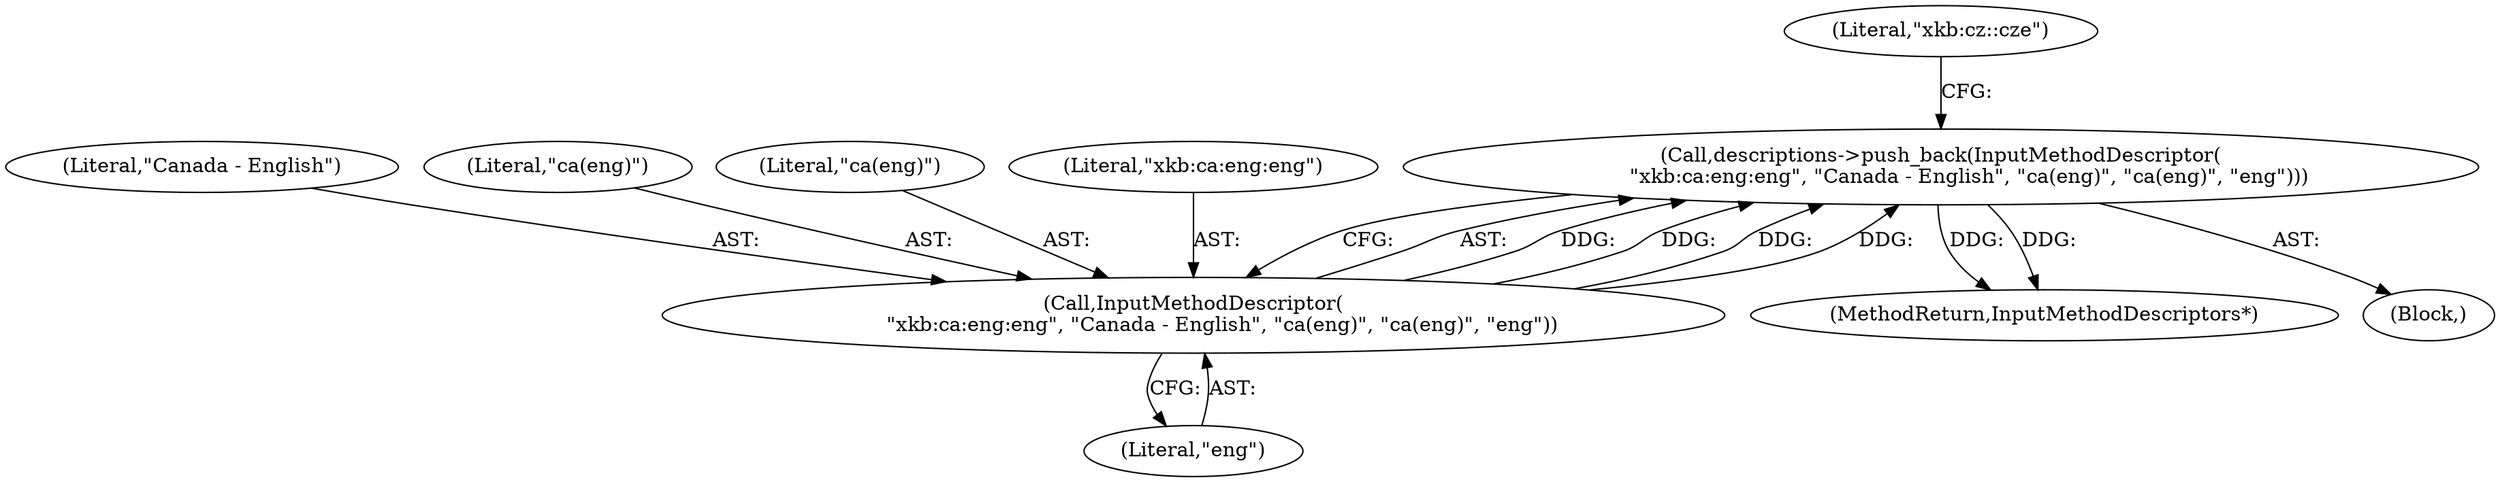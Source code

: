 digraph "1_Chrome_dc7b094a338c6c521f918f478e993f0f74bbea0d_12@del" {
"1000383" [label="(Call,descriptions->push_back(InputMethodDescriptor(\n         \"xkb:ca:eng:eng\", \"Canada - English\", \"ca(eng)\", \"ca(eng)\", \"eng\")))"];
"1000384" [label="(Call,InputMethodDescriptor(\n         \"xkb:ca:eng:eng\", \"Canada - English\", \"ca(eng)\", \"ca(eng)\", \"eng\"))"];
"1000383" [label="(Call,descriptions->push_back(InputMethodDescriptor(\n         \"xkb:ca:eng:eng\", \"Canada - English\", \"ca(eng)\", \"ca(eng)\", \"eng\")))"];
"1000386" [label="(Literal,\"Canada - English\")"];
"1000389" [label="(Literal,\"eng\")"];
"1000581" [label="(MethodReturn,InputMethodDescriptors*)"];
"1000387" [label="(Literal,\"ca(eng)\")"];
"1000388" [label="(Literal,\"ca(eng)\")"];
"1000385" [label="(Literal,\"xkb:ca:eng:eng\")"];
"1000392" [label="(Literal,\"xkb:cz::cze\")"];
"1000384" [label="(Call,InputMethodDescriptor(\n         \"xkb:ca:eng:eng\", \"Canada - English\", \"ca(eng)\", \"ca(eng)\", \"eng\"))"];
"1000101" [label="(Block,)"];
"1000383" -> "1000101"  [label="AST: "];
"1000383" -> "1000384"  [label="CFG: "];
"1000384" -> "1000383"  [label="AST: "];
"1000392" -> "1000383"  [label="CFG: "];
"1000383" -> "1000581"  [label="DDG: "];
"1000383" -> "1000581"  [label="DDG: "];
"1000384" -> "1000383"  [label="DDG: "];
"1000384" -> "1000383"  [label="DDG: "];
"1000384" -> "1000383"  [label="DDG: "];
"1000384" -> "1000383"  [label="DDG: "];
"1000384" -> "1000389"  [label="CFG: "];
"1000385" -> "1000384"  [label="AST: "];
"1000386" -> "1000384"  [label="AST: "];
"1000387" -> "1000384"  [label="AST: "];
"1000388" -> "1000384"  [label="AST: "];
"1000389" -> "1000384"  [label="AST: "];
}
